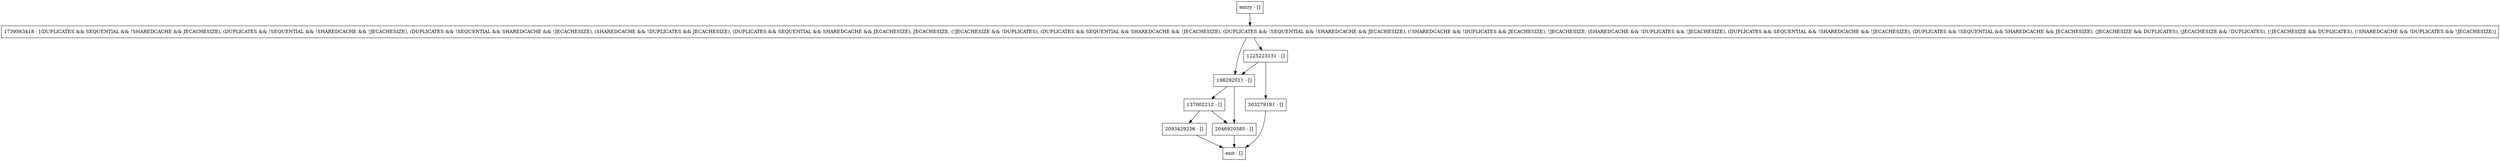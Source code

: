 digraph remove {
node [shape=record];
303279181 [label="303279181 - []"];
entry [label="entry - []"];
exit [label="exit - []"];
198292011 [label="198292011 - []"];
2093429256 [label="2093429256 - []"];
1739563418 [label="1739563418 - [(DUPLICATES && SEQUENTIAL && !SHAREDCACHE && JECACHESIZE), (DUPLICATES && !SEQUENTIAL && !SHAREDCACHE && !JECACHESIZE), (DUPLICATES && !SEQUENTIAL && SHAREDCACHE && !JECACHESIZE), (SHAREDCACHE && !DUPLICATES && JECACHESIZE), (DUPLICATES && SEQUENTIAL && SHAREDCACHE && JECACHESIZE), JECACHESIZE, (!JECACHESIZE && !DUPLICATES), (DUPLICATES && SEQUENTIAL && SHAREDCACHE && !JECACHESIZE), (DUPLICATES && !SEQUENTIAL && !SHAREDCACHE && JECACHESIZE), (!SHAREDCACHE && !DUPLICATES && JECACHESIZE), !JECACHESIZE, (SHAREDCACHE && !DUPLICATES && !JECACHESIZE), (DUPLICATES && SEQUENTIAL && !SHAREDCACHE && !JECACHESIZE), (DUPLICATES && !SEQUENTIAL && SHAREDCACHE && JECACHESIZE), (JECACHESIZE && DUPLICATES), (JECACHESIZE && !DUPLICATES), (!JECACHESIZE && DUPLICATES), (!SHAREDCACHE && !DUPLICATES && !JECACHESIZE)]"];
137002212 [label="137002212 - []"];
1225223131 [label="1225223131 - []"];
2046920585 [label="2046920585 - []"];
entry;
exit;
303279181 -> exit;
entry -> 1739563418;
198292011 -> 137002212;
198292011 -> 2046920585;
2093429256 -> exit;
1739563418 -> 198292011;
1739563418 -> 1225223131;
137002212 -> 2093429256;
137002212 -> 2046920585;
1225223131 -> 303279181;
1225223131 -> 198292011;
2046920585 -> exit;
}
